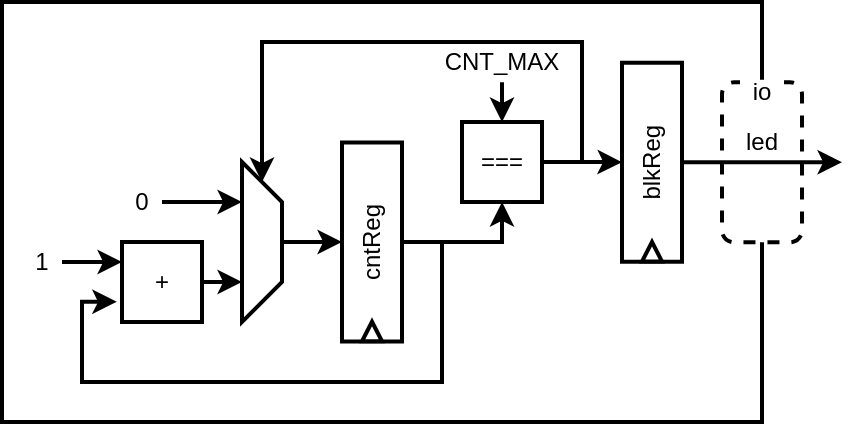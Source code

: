 <mxfile version="20.2.3" type="device"><diagram id="7HywJuSbX6RK16njOoYY" name="페이지-1"><mxGraphModel dx="1968" dy="724" grid="1" gridSize="10" guides="1" tooltips="1" connect="1" arrows="1" fold="1" page="1" pageScale="1" pageWidth="827" pageHeight="1169" math="0" shadow="0"><root><mxCell id="0"/><mxCell id="1" parent="0"/><mxCell id="SyF1vDkIWBvPTkHtJdCk-1" value="" style="rounded=0;whiteSpace=wrap;html=1;strokeWidth=2;" vertex="1" parent="1"><mxGeometry x="-80" y="150" width="380" height="210" as="geometry"/></mxCell><mxCell id="SyF1vDkIWBvPTkHtJdCk-2" value="" style="rounded=1;whiteSpace=wrap;html=1;dashed=1;strokeWidth=2;" vertex="1" parent="1"><mxGeometry x="280" y="190.12" width="40" height="80" as="geometry"/></mxCell><mxCell id="SyF1vDkIWBvPTkHtJdCk-3" value="io" style="text;html=1;strokeColor=#FFFFFF;fillColor=default;align=center;verticalAlign=middle;whiteSpace=wrap;rounded=0;strokeWidth=2;" vertex="1" parent="1"><mxGeometry x="290" y="189.88" width="20" height="10.12" as="geometry"/></mxCell><mxCell id="SyF1vDkIWBvPTkHtJdCk-4" value="" style="endArrow=classic;html=1;rounded=0;strokeWidth=2;" edge="1" parent="1"><mxGeometry width="50" height="50" relative="1" as="geometry"><mxPoint x="260" y="230.12" as="sourcePoint"/><mxPoint x="340" y="230.12" as="targetPoint"/></mxGeometry></mxCell><mxCell id="SyF1vDkIWBvPTkHtJdCk-5" value="led" style="text;html=1;strokeColor=none;fillColor=none;align=center;verticalAlign=middle;whiteSpace=wrap;rounded=0;dashed=1;strokeWidth=2;" vertex="1" parent="1"><mxGeometry x="270" y="210.12" width="60" height="20" as="geometry"/></mxCell><mxCell id="SyF1vDkIWBvPTkHtJdCk-17" style="edgeStyle=orthogonalEdgeStyle;rounded=0;orthogonalLoop=1;jettySize=auto;html=1;exitX=1;exitY=0.5;exitDx=0;exitDy=0;entryX=-0.065;entryY=0.748;entryDx=0;entryDy=0;entryPerimeter=0;strokeWidth=2;" edge="1" parent="1" source="SyF1vDkIWBvPTkHtJdCk-6" target="SyF1vDkIWBvPTkHtJdCk-11"><mxGeometry relative="1" as="geometry"><Array as="points"><mxPoint x="140" y="270"/><mxPoint x="140" y="340"/><mxPoint x="-40" y="340"/><mxPoint x="-40" y="300"/></Array></mxGeometry></mxCell><mxCell id="SyF1vDkIWBvPTkHtJdCk-22" style="edgeStyle=orthogonalEdgeStyle;rounded=0;orthogonalLoop=1;jettySize=auto;html=1;exitX=1;exitY=0.5;exitDx=0;exitDy=0;entryX=0.5;entryY=1;entryDx=0;entryDy=0;strokeWidth=2;" edge="1" parent="1" source="SyF1vDkIWBvPTkHtJdCk-6" target="SyF1vDkIWBvPTkHtJdCk-23"><mxGeometry relative="1" as="geometry"><mxPoint x="160" y="270.163" as="targetPoint"/></mxGeometry></mxCell><mxCell id="SyF1vDkIWBvPTkHtJdCk-6" value="cntReg" style="rounded=0;whiteSpace=wrap;html=1;horizontal=0;strokeWidth=2;" vertex="1" parent="1"><mxGeometry x="90" y="220.25" width="30" height="99.5" as="geometry"/></mxCell><mxCell id="SyF1vDkIWBvPTkHtJdCk-8" value="" style="triangle;whiteSpace=wrap;html=1;fillColor=default;rotation=-90;strokeWidth=2;" vertex="1" parent="1"><mxGeometry x="100.13" y="309.75" width="9.75" height="10" as="geometry"/></mxCell><mxCell id="SyF1vDkIWBvPTkHtJdCk-9" value="blkReg" style="rounded=0;whiteSpace=wrap;html=1;horizontal=0;strokeWidth=2;" vertex="1" parent="1"><mxGeometry x="230" y="180.37" width="30" height="99.5" as="geometry"/></mxCell><mxCell id="SyF1vDkIWBvPTkHtJdCk-10" value="" style="triangle;whiteSpace=wrap;html=1;fillColor=default;rotation=-90;strokeWidth=2;" vertex="1" parent="1"><mxGeometry x="240.13" y="269.87" width="9.75" height="10" as="geometry"/></mxCell><mxCell id="SyF1vDkIWBvPTkHtJdCk-16" style="edgeStyle=orthogonalEdgeStyle;rounded=0;orthogonalLoop=1;jettySize=auto;html=1;exitX=1;exitY=0.5;exitDx=0;exitDy=0;entryX=0.75;entryY=1;entryDx=0;entryDy=0;strokeWidth=2;" edge="1" parent="1" source="SyF1vDkIWBvPTkHtJdCk-11" target="SyF1vDkIWBvPTkHtJdCk-14"><mxGeometry relative="1" as="geometry"/></mxCell><mxCell id="SyF1vDkIWBvPTkHtJdCk-11" value="+" style="whiteSpace=wrap;html=1;aspect=fixed;fillColor=default;strokeWidth=2;" vertex="1" parent="1"><mxGeometry x="-20" y="270" width="40" height="40" as="geometry"/></mxCell><mxCell id="SyF1vDkIWBvPTkHtJdCk-15" style="edgeStyle=orthogonalEdgeStyle;rounded=0;orthogonalLoop=1;jettySize=auto;html=1;exitX=0.5;exitY=0;exitDx=0;exitDy=0;entryX=0;entryY=0.5;entryDx=0;entryDy=0;strokeWidth=2;" edge="1" parent="1" source="SyF1vDkIWBvPTkHtJdCk-14" target="SyF1vDkIWBvPTkHtJdCk-6"><mxGeometry relative="1" as="geometry"/></mxCell><mxCell id="SyF1vDkIWBvPTkHtJdCk-14" value="" style="shape=trapezoid;perimeter=trapezoidPerimeter;whiteSpace=wrap;html=1;fixedSize=1;fillColor=default;rotation=90;strokeWidth=2;" vertex="1" parent="1"><mxGeometry x="10" y="260" width="80" height="20" as="geometry"/></mxCell><mxCell id="SyF1vDkIWBvPTkHtJdCk-19" style="edgeStyle=orthogonalEdgeStyle;rounded=0;orthogonalLoop=1;jettySize=auto;html=1;exitX=1;exitY=0.5;exitDx=0;exitDy=0;entryX=0;entryY=0.25;entryDx=0;entryDy=0;strokeWidth=2;" edge="1" parent="1" source="SyF1vDkIWBvPTkHtJdCk-18" target="SyF1vDkIWBvPTkHtJdCk-11"><mxGeometry relative="1" as="geometry"/></mxCell><mxCell id="SyF1vDkIWBvPTkHtJdCk-18" value="1" style="text;html=1;strokeColor=none;fillColor=none;align=center;verticalAlign=middle;whiteSpace=wrap;rounded=0;strokeWidth=2;" vertex="1" parent="1"><mxGeometry x="-70" y="270" width="20" height="20" as="geometry"/></mxCell><mxCell id="SyF1vDkIWBvPTkHtJdCk-21" style="edgeStyle=orthogonalEdgeStyle;rounded=0;orthogonalLoop=1;jettySize=auto;html=1;exitX=1;exitY=0.5;exitDx=0;exitDy=0;entryX=0.25;entryY=1;entryDx=0;entryDy=0;strokeWidth=2;" edge="1" parent="1" source="SyF1vDkIWBvPTkHtJdCk-20" target="SyF1vDkIWBvPTkHtJdCk-14"><mxGeometry relative="1" as="geometry"/></mxCell><mxCell id="SyF1vDkIWBvPTkHtJdCk-20" value="0" style="text;html=1;strokeColor=none;fillColor=none;align=center;verticalAlign=middle;whiteSpace=wrap;rounded=0;strokeWidth=2;" vertex="1" parent="1"><mxGeometry x="-20" y="240" width="20" height="20" as="geometry"/></mxCell><mxCell id="SyF1vDkIWBvPTkHtJdCk-24" style="edgeStyle=orthogonalEdgeStyle;rounded=0;orthogonalLoop=1;jettySize=auto;html=1;exitX=1;exitY=0.5;exitDx=0;exitDy=0;entryX=0;entryY=0.5;entryDx=0;entryDy=0;strokeWidth=2;" edge="1" parent="1" source="SyF1vDkIWBvPTkHtJdCk-23" target="SyF1vDkIWBvPTkHtJdCk-9"><mxGeometry relative="1" as="geometry"><Array as="points"><mxPoint x="220" y="230"/><mxPoint x="220" y="230"/></Array></mxGeometry></mxCell><mxCell id="SyF1vDkIWBvPTkHtJdCk-25" style="edgeStyle=orthogonalEdgeStyle;rounded=0;orthogonalLoop=1;jettySize=auto;html=1;exitX=1;exitY=0.5;exitDx=0;exitDy=0;entryX=0;entryY=0.5;entryDx=0;entryDy=0;strokeWidth=2;" edge="1" parent="1" source="SyF1vDkIWBvPTkHtJdCk-23" target="SyF1vDkIWBvPTkHtJdCk-14"><mxGeometry relative="1" as="geometry"><Array as="points"><mxPoint x="210" y="230"/><mxPoint x="210" y="170"/><mxPoint x="50" y="170"/></Array></mxGeometry></mxCell><mxCell id="SyF1vDkIWBvPTkHtJdCk-23" value="===" style="whiteSpace=wrap;html=1;aspect=fixed;fillColor=default;strokeWidth=2;" vertex="1" parent="1"><mxGeometry x="150" y="210" width="40" height="40" as="geometry"/></mxCell><mxCell id="SyF1vDkIWBvPTkHtJdCk-27" style="edgeStyle=orthogonalEdgeStyle;rounded=0;orthogonalLoop=1;jettySize=auto;html=1;exitX=0.5;exitY=1;exitDx=0;exitDy=0;entryX=0.5;entryY=0;entryDx=0;entryDy=0;strokeWidth=2;" edge="1" parent="1" source="SyF1vDkIWBvPTkHtJdCk-26" target="SyF1vDkIWBvPTkHtJdCk-23"><mxGeometry relative="1" as="geometry"/></mxCell><mxCell id="SyF1vDkIWBvPTkHtJdCk-26" value="CNT_MAX" style="text;html=1;strokeColor=none;fillColor=none;align=center;verticalAlign=middle;whiteSpace=wrap;rounded=0;strokeWidth=2;" vertex="1" parent="1"><mxGeometry x="160" y="170.12" width="20" height="20" as="geometry"/></mxCell></root></mxGraphModel></diagram></mxfile>
